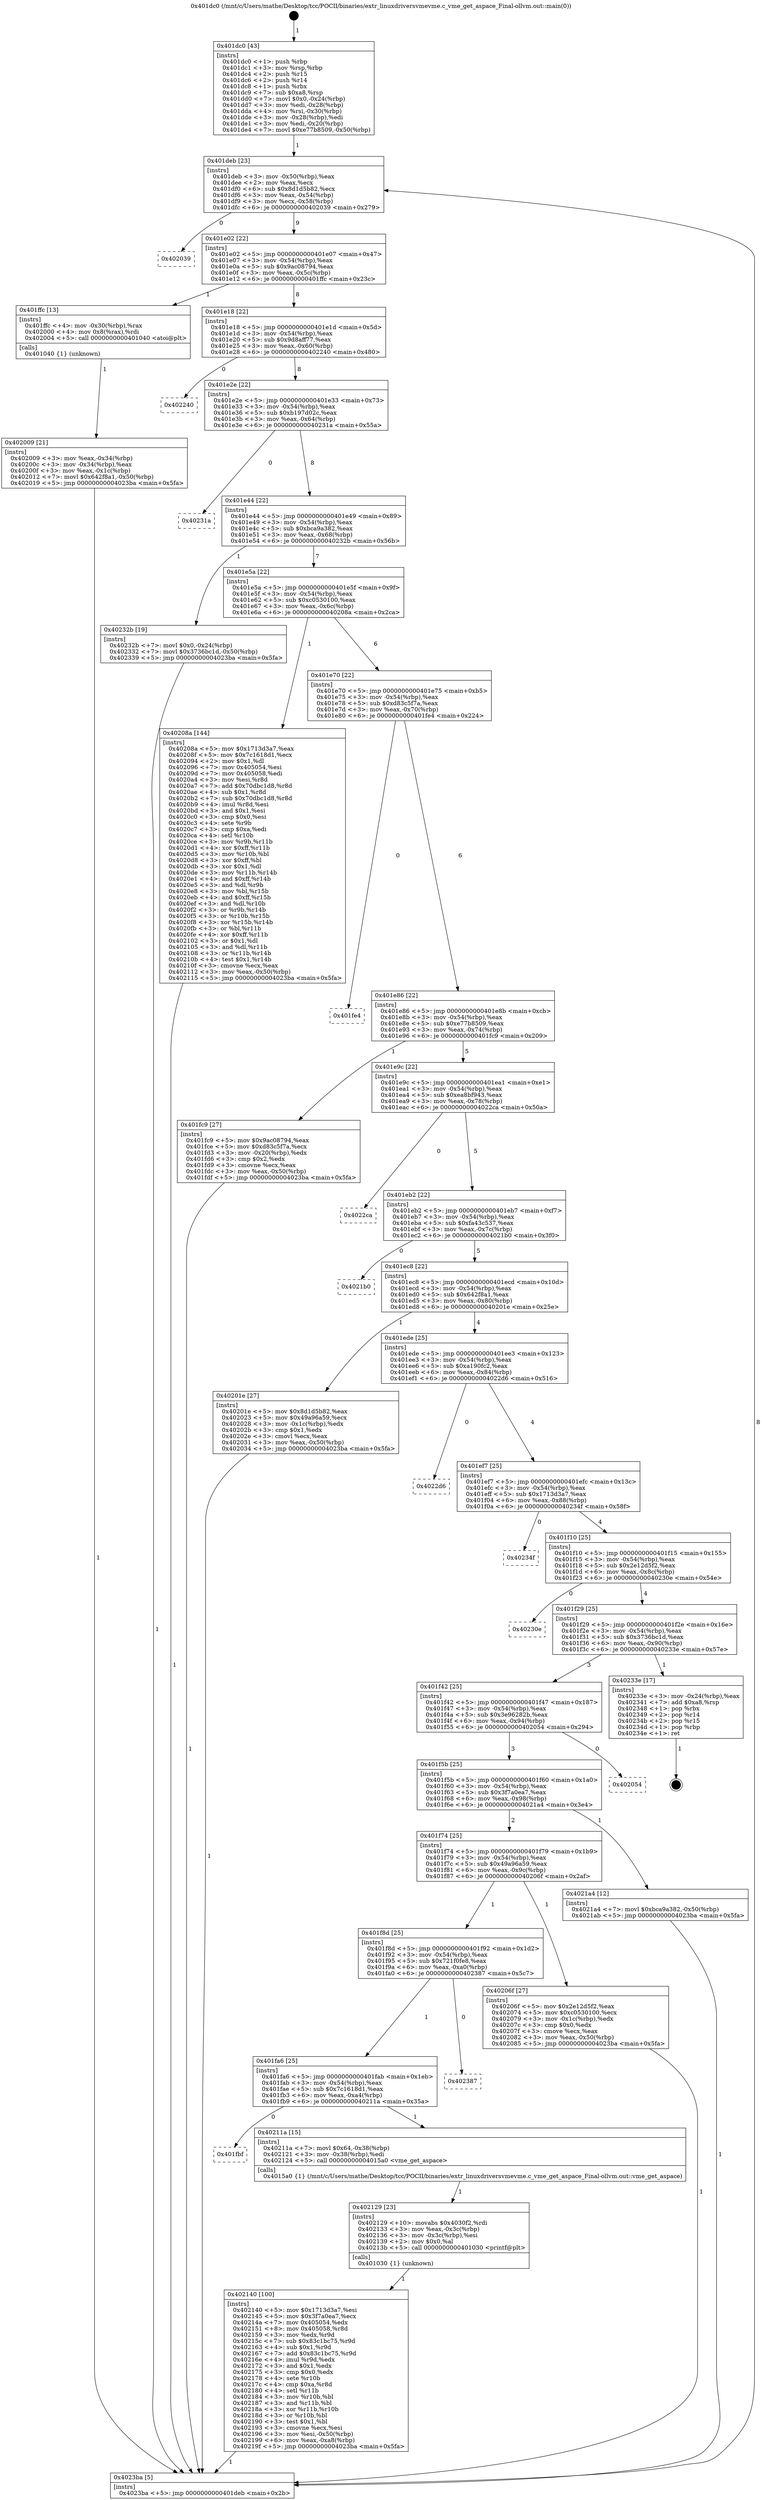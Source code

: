 digraph "0x401dc0" {
  label = "0x401dc0 (/mnt/c/Users/mathe/Desktop/tcc/POCII/binaries/extr_linuxdriversvmevme.c_vme_get_aspace_Final-ollvm.out::main(0))"
  labelloc = "t"
  node[shape=record]

  Entry [label="",width=0.3,height=0.3,shape=circle,fillcolor=black,style=filled]
  "0x401deb" [label="{
     0x401deb [23]\l
     | [instrs]\l
     &nbsp;&nbsp;0x401deb \<+3\>: mov -0x50(%rbp),%eax\l
     &nbsp;&nbsp;0x401dee \<+2\>: mov %eax,%ecx\l
     &nbsp;&nbsp;0x401df0 \<+6\>: sub $0x8d1d5b82,%ecx\l
     &nbsp;&nbsp;0x401df6 \<+3\>: mov %eax,-0x54(%rbp)\l
     &nbsp;&nbsp;0x401df9 \<+3\>: mov %ecx,-0x58(%rbp)\l
     &nbsp;&nbsp;0x401dfc \<+6\>: je 0000000000402039 \<main+0x279\>\l
  }"]
  "0x402039" [label="{
     0x402039\l
  }", style=dashed]
  "0x401e02" [label="{
     0x401e02 [22]\l
     | [instrs]\l
     &nbsp;&nbsp;0x401e02 \<+5\>: jmp 0000000000401e07 \<main+0x47\>\l
     &nbsp;&nbsp;0x401e07 \<+3\>: mov -0x54(%rbp),%eax\l
     &nbsp;&nbsp;0x401e0a \<+5\>: sub $0x9ac08794,%eax\l
     &nbsp;&nbsp;0x401e0f \<+3\>: mov %eax,-0x5c(%rbp)\l
     &nbsp;&nbsp;0x401e12 \<+6\>: je 0000000000401ffc \<main+0x23c\>\l
  }"]
  Exit [label="",width=0.3,height=0.3,shape=circle,fillcolor=black,style=filled,peripheries=2]
  "0x401ffc" [label="{
     0x401ffc [13]\l
     | [instrs]\l
     &nbsp;&nbsp;0x401ffc \<+4\>: mov -0x30(%rbp),%rax\l
     &nbsp;&nbsp;0x402000 \<+4\>: mov 0x8(%rax),%rdi\l
     &nbsp;&nbsp;0x402004 \<+5\>: call 0000000000401040 \<atoi@plt\>\l
     | [calls]\l
     &nbsp;&nbsp;0x401040 \{1\} (unknown)\l
  }"]
  "0x401e18" [label="{
     0x401e18 [22]\l
     | [instrs]\l
     &nbsp;&nbsp;0x401e18 \<+5\>: jmp 0000000000401e1d \<main+0x5d\>\l
     &nbsp;&nbsp;0x401e1d \<+3\>: mov -0x54(%rbp),%eax\l
     &nbsp;&nbsp;0x401e20 \<+5\>: sub $0x9d8aff77,%eax\l
     &nbsp;&nbsp;0x401e25 \<+3\>: mov %eax,-0x60(%rbp)\l
     &nbsp;&nbsp;0x401e28 \<+6\>: je 0000000000402240 \<main+0x480\>\l
  }"]
  "0x402140" [label="{
     0x402140 [100]\l
     | [instrs]\l
     &nbsp;&nbsp;0x402140 \<+5\>: mov $0x1713d3a7,%esi\l
     &nbsp;&nbsp;0x402145 \<+5\>: mov $0x3f7a0ea7,%ecx\l
     &nbsp;&nbsp;0x40214a \<+7\>: mov 0x405054,%edx\l
     &nbsp;&nbsp;0x402151 \<+8\>: mov 0x405058,%r8d\l
     &nbsp;&nbsp;0x402159 \<+3\>: mov %edx,%r9d\l
     &nbsp;&nbsp;0x40215c \<+7\>: sub $0x83c1bc75,%r9d\l
     &nbsp;&nbsp;0x402163 \<+4\>: sub $0x1,%r9d\l
     &nbsp;&nbsp;0x402167 \<+7\>: add $0x83c1bc75,%r9d\l
     &nbsp;&nbsp;0x40216e \<+4\>: imul %r9d,%edx\l
     &nbsp;&nbsp;0x402172 \<+3\>: and $0x1,%edx\l
     &nbsp;&nbsp;0x402175 \<+3\>: cmp $0x0,%edx\l
     &nbsp;&nbsp;0x402178 \<+4\>: sete %r10b\l
     &nbsp;&nbsp;0x40217c \<+4\>: cmp $0xa,%r8d\l
     &nbsp;&nbsp;0x402180 \<+4\>: setl %r11b\l
     &nbsp;&nbsp;0x402184 \<+3\>: mov %r10b,%bl\l
     &nbsp;&nbsp;0x402187 \<+3\>: and %r11b,%bl\l
     &nbsp;&nbsp;0x40218a \<+3\>: xor %r11b,%r10b\l
     &nbsp;&nbsp;0x40218d \<+3\>: or %r10b,%bl\l
     &nbsp;&nbsp;0x402190 \<+3\>: test $0x1,%bl\l
     &nbsp;&nbsp;0x402193 \<+3\>: cmovne %ecx,%esi\l
     &nbsp;&nbsp;0x402196 \<+3\>: mov %esi,-0x50(%rbp)\l
     &nbsp;&nbsp;0x402199 \<+6\>: mov %eax,-0xa8(%rbp)\l
     &nbsp;&nbsp;0x40219f \<+5\>: jmp 00000000004023ba \<main+0x5fa\>\l
  }"]
  "0x402240" [label="{
     0x402240\l
  }", style=dashed]
  "0x401e2e" [label="{
     0x401e2e [22]\l
     | [instrs]\l
     &nbsp;&nbsp;0x401e2e \<+5\>: jmp 0000000000401e33 \<main+0x73\>\l
     &nbsp;&nbsp;0x401e33 \<+3\>: mov -0x54(%rbp),%eax\l
     &nbsp;&nbsp;0x401e36 \<+5\>: sub $0xb197d02c,%eax\l
     &nbsp;&nbsp;0x401e3b \<+3\>: mov %eax,-0x64(%rbp)\l
     &nbsp;&nbsp;0x401e3e \<+6\>: je 000000000040231a \<main+0x55a\>\l
  }"]
  "0x402129" [label="{
     0x402129 [23]\l
     | [instrs]\l
     &nbsp;&nbsp;0x402129 \<+10\>: movabs $0x4030f2,%rdi\l
     &nbsp;&nbsp;0x402133 \<+3\>: mov %eax,-0x3c(%rbp)\l
     &nbsp;&nbsp;0x402136 \<+3\>: mov -0x3c(%rbp),%esi\l
     &nbsp;&nbsp;0x402139 \<+2\>: mov $0x0,%al\l
     &nbsp;&nbsp;0x40213b \<+5\>: call 0000000000401030 \<printf@plt\>\l
     | [calls]\l
     &nbsp;&nbsp;0x401030 \{1\} (unknown)\l
  }"]
  "0x40231a" [label="{
     0x40231a\l
  }", style=dashed]
  "0x401e44" [label="{
     0x401e44 [22]\l
     | [instrs]\l
     &nbsp;&nbsp;0x401e44 \<+5\>: jmp 0000000000401e49 \<main+0x89\>\l
     &nbsp;&nbsp;0x401e49 \<+3\>: mov -0x54(%rbp),%eax\l
     &nbsp;&nbsp;0x401e4c \<+5\>: sub $0xbca9a382,%eax\l
     &nbsp;&nbsp;0x401e51 \<+3\>: mov %eax,-0x68(%rbp)\l
     &nbsp;&nbsp;0x401e54 \<+6\>: je 000000000040232b \<main+0x56b\>\l
  }"]
  "0x401fbf" [label="{
     0x401fbf\l
  }", style=dashed]
  "0x40232b" [label="{
     0x40232b [19]\l
     | [instrs]\l
     &nbsp;&nbsp;0x40232b \<+7\>: movl $0x0,-0x24(%rbp)\l
     &nbsp;&nbsp;0x402332 \<+7\>: movl $0x3736bc1d,-0x50(%rbp)\l
     &nbsp;&nbsp;0x402339 \<+5\>: jmp 00000000004023ba \<main+0x5fa\>\l
  }"]
  "0x401e5a" [label="{
     0x401e5a [22]\l
     | [instrs]\l
     &nbsp;&nbsp;0x401e5a \<+5\>: jmp 0000000000401e5f \<main+0x9f\>\l
     &nbsp;&nbsp;0x401e5f \<+3\>: mov -0x54(%rbp),%eax\l
     &nbsp;&nbsp;0x401e62 \<+5\>: sub $0xc0530100,%eax\l
     &nbsp;&nbsp;0x401e67 \<+3\>: mov %eax,-0x6c(%rbp)\l
     &nbsp;&nbsp;0x401e6a \<+6\>: je 000000000040208a \<main+0x2ca\>\l
  }"]
  "0x40211a" [label="{
     0x40211a [15]\l
     | [instrs]\l
     &nbsp;&nbsp;0x40211a \<+7\>: movl $0x64,-0x38(%rbp)\l
     &nbsp;&nbsp;0x402121 \<+3\>: mov -0x38(%rbp),%edi\l
     &nbsp;&nbsp;0x402124 \<+5\>: call 00000000004015a0 \<vme_get_aspace\>\l
     | [calls]\l
     &nbsp;&nbsp;0x4015a0 \{1\} (/mnt/c/Users/mathe/Desktop/tcc/POCII/binaries/extr_linuxdriversvmevme.c_vme_get_aspace_Final-ollvm.out::vme_get_aspace)\l
  }"]
  "0x40208a" [label="{
     0x40208a [144]\l
     | [instrs]\l
     &nbsp;&nbsp;0x40208a \<+5\>: mov $0x1713d3a7,%eax\l
     &nbsp;&nbsp;0x40208f \<+5\>: mov $0x7c1618d1,%ecx\l
     &nbsp;&nbsp;0x402094 \<+2\>: mov $0x1,%dl\l
     &nbsp;&nbsp;0x402096 \<+7\>: mov 0x405054,%esi\l
     &nbsp;&nbsp;0x40209d \<+7\>: mov 0x405058,%edi\l
     &nbsp;&nbsp;0x4020a4 \<+3\>: mov %esi,%r8d\l
     &nbsp;&nbsp;0x4020a7 \<+7\>: add $0x70dbc1d8,%r8d\l
     &nbsp;&nbsp;0x4020ae \<+4\>: sub $0x1,%r8d\l
     &nbsp;&nbsp;0x4020b2 \<+7\>: sub $0x70dbc1d8,%r8d\l
     &nbsp;&nbsp;0x4020b9 \<+4\>: imul %r8d,%esi\l
     &nbsp;&nbsp;0x4020bd \<+3\>: and $0x1,%esi\l
     &nbsp;&nbsp;0x4020c0 \<+3\>: cmp $0x0,%esi\l
     &nbsp;&nbsp;0x4020c3 \<+4\>: sete %r9b\l
     &nbsp;&nbsp;0x4020c7 \<+3\>: cmp $0xa,%edi\l
     &nbsp;&nbsp;0x4020ca \<+4\>: setl %r10b\l
     &nbsp;&nbsp;0x4020ce \<+3\>: mov %r9b,%r11b\l
     &nbsp;&nbsp;0x4020d1 \<+4\>: xor $0xff,%r11b\l
     &nbsp;&nbsp;0x4020d5 \<+3\>: mov %r10b,%bl\l
     &nbsp;&nbsp;0x4020d8 \<+3\>: xor $0xff,%bl\l
     &nbsp;&nbsp;0x4020db \<+3\>: xor $0x1,%dl\l
     &nbsp;&nbsp;0x4020de \<+3\>: mov %r11b,%r14b\l
     &nbsp;&nbsp;0x4020e1 \<+4\>: and $0xff,%r14b\l
     &nbsp;&nbsp;0x4020e5 \<+3\>: and %dl,%r9b\l
     &nbsp;&nbsp;0x4020e8 \<+3\>: mov %bl,%r15b\l
     &nbsp;&nbsp;0x4020eb \<+4\>: and $0xff,%r15b\l
     &nbsp;&nbsp;0x4020ef \<+3\>: and %dl,%r10b\l
     &nbsp;&nbsp;0x4020f2 \<+3\>: or %r9b,%r14b\l
     &nbsp;&nbsp;0x4020f5 \<+3\>: or %r10b,%r15b\l
     &nbsp;&nbsp;0x4020f8 \<+3\>: xor %r15b,%r14b\l
     &nbsp;&nbsp;0x4020fb \<+3\>: or %bl,%r11b\l
     &nbsp;&nbsp;0x4020fe \<+4\>: xor $0xff,%r11b\l
     &nbsp;&nbsp;0x402102 \<+3\>: or $0x1,%dl\l
     &nbsp;&nbsp;0x402105 \<+3\>: and %dl,%r11b\l
     &nbsp;&nbsp;0x402108 \<+3\>: or %r11b,%r14b\l
     &nbsp;&nbsp;0x40210b \<+4\>: test $0x1,%r14b\l
     &nbsp;&nbsp;0x40210f \<+3\>: cmovne %ecx,%eax\l
     &nbsp;&nbsp;0x402112 \<+3\>: mov %eax,-0x50(%rbp)\l
     &nbsp;&nbsp;0x402115 \<+5\>: jmp 00000000004023ba \<main+0x5fa\>\l
  }"]
  "0x401e70" [label="{
     0x401e70 [22]\l
     | [instrs]\l
     &nbsp;&nbsp;0x401e70 \<+5\>: jmp 0000000000401e75 \<main+0xb5\>\l
     &nbsp;&nbsp;0x401e75 \<+3\>: mov -0x54(%rbp),%eax\l
     &nbsp;&nbsp;0x401e78 \<+5\>: sub $0xd83c5f7a,%eax\l
     &nbsp;&nbsp;0x401e7d \<+3\>: mov %eax,-0x70(%rbp)\l
     &nbsp;&nbsp;0x401e80 \<+6\>: je 0000000000401fe4 \<main+0x224\>\l
  }"]
  "0x401fa6" [label="{
     0x401fa6 [25]\l
     | [instrs]\l
     &nbsp;&nbsp;0x401fa6 \<+5\>: jmp 0000000000401fab \<main+0x1eb\>\l
     &nbsp;&nbsp;0x401fab \<+3\>: mov -0x54(%rbp),%eax\l
     &nbsp;&nbsp;0x401fae \<+5\>: sub $0x7c1618d1,%eax\l
     &nbsp;&nbsp;0x401fb3 \<+6\>: mov %eax,-0xa4(%rbp)\l
     &nbsp;&nbsp;0x401fb9 \<+6\>: je 000000000040211a \<main+0x35a\>\l
  }"]
  "0x401fe4" [label="{
     0x401fe4\l
  }", style=dashed]
  "0x401e86" [label="{
     0x401e86 [22]\l
     | [instrs]\l
     &nbsp;&nbsp;0x401e86 \<+5\>: jmp 0000000000401e8b \<main+0xcb\>\l
     &nbsp;&nbsp;0x401e8b \<+3\>: mov -0x54(%rbp),%eax\l
     &nbsp;&nbsp;0x401e8e \<+5\>: sub $0xe77b8509,%eax\l
     &nbsp;&nbsp;0x401e93 \<+3\>: mov %eax,-0x74(%rbp)\l
     &nbsp;&nbsp;0x401e96 \<+6\>: je 0000000000401fc9 \<main+0x209\>\l
  }"]
  "0x402387" [label="{
     0x402387\l
  }", style=dashed]
  "0x401fc9" [label="{
     0x401fc9 [27]\l
     | [instrs]\l
     &nbsp;&nbsp;0x401fc9 \<+5\>: mov $0x9ac08794,%eax\l
     &nbsp;&nbsp;0x401fce \<+5\>: mov $0xd83c5f7a,%ecx\l
     &nbsp;&nbsp;0x401fd3 \<+3\>: mov -0x20(%rbp),%edx\l
     &nbsp;&nbsp;0x401fd6 \<+3\>: cmp $0x2,%edx\l
     &nbsp;&nbsp;0x401fd9 \<+3\>: cmovne %ecx,%eax\l
     &nbsp;&nbsp;0x401fdc \<+3\>: mov %eax,-0x50(%rbp)\l
     &nbsp;&nbsp;0x401fdf \<+5\>: jmp 00000000004023ba \<main+0x5fa\>\l
  }"]
  "0x401e9c" [label="{
     0x401e9c [22]\l
     | [instrs]\l
     &nbsp;&nbsp;0x401e9c \<+5\>: jmp 0000000000401ea1 \<main+0xe1\>\l
     &nbsp;&nbsp;0x401ea1 \<+3\>: mov -0x54(%rbp),%eax\l
     &nbsp;&nbsp;0x401ea4 \<+5\>: sub $0xea8bf943,%eax\l
     &nbsp;&nbsp;0x401ea9 \<+3\>: mov %eax,-0x78(%rbp)\l
     &nbsp;&nbsp;0x401eac \<+6\>: je 00000000004022ca \<main+0x50a\>\l
  }"]
  "0x4023ba" [label="{
     0x4023ba [5]\l
     | [instrs]\l
     &nbsp;&nbsp;0x4023ba \<+5\>: jmp 0000000000401deb \<main+0x2b\>\l
  }"]
  "0x401dc0" [label="{
     0x401dc0 [43]\l
     | [instrs]\l
     &nbsp;&nbsp;0x401dc0 \<+1\>: push %rbp\l
     &nbsp;&nbsp;0x401dc1 \<+3\>: mov %rsp,%rbp\l
     &nbsp;&nbsp;0x401dc4 \<+2\>: push %r15\l
     &nbsp;&nbsp;0x401dc6 \<+2\>: push %r14\l
     &nbsp;&nbsp;0x401dc8 \<+1\>: push %rbx\l
     &nbsp;&nbsp;0x401dc9 \<+7\>: sub $0xa8,%rsp\l
     &nbsp;&nbsp;0x401dd0 \<+7\>: movl $0x0,-0x24(%rbp)\l
     &nbsp;&nbsp;0x401dd7 \<+3\>: mov %edi,-0x28(%rbp)\l
     &nbsp;&nbsp;0x401dda \<+4\>: mov %rsi,-0x30(%rbp)\l
     &nbsp;&nbsp;0x401dde \<+3\>: mov -0x28(%rbp),%edi\l
     &nbsp;&nbsp;0x401de1 \<+3\>: mov %edi,-0x20(%rbp)\l
     &nbsp;&nbsp;0x401de4 \<+7\>: movl $0xe77b8509,-0x50(%rbp)\l
  }"]
  "0x402009" [label="{
     0x402009 [21]\l
     | [instrs]\l
     &nbsp;&nbsp;0x402009 \<+3\>: mov %eax,-0x34(%rbp)\l
     &nbsp;&nbsp;0x40200c \<+3\>: mov -0x34(%rbp),%eax\l
     &nbsp;&nbsp;0x40200f \<+3\>: mov %eax,-0x1c(%rbp)\l
     &nbsp;&nbsp;0x402012 \<+7\>: movl $0x642f8a1,-0x50(%rbp)\l
     &nbsp;&nbsp;0x402019 \<+5\>: jmp 00000000004023ba \<main+0x5fa\>\l
  }"]
  "0x401f8d" [label="{
     0x401f8d [25]\l
     | [instrs]\l
     &nbsp;&nbsp;0x401f8d \<+5\>: jmp 0000000000401f92 \<main+0x1d2\>\l
     &nbsp;&nbsp;0x401f92 \<+3\>: mov -0x54(%rbp),%eax\l
     &nbsp;&nbsp;0x401f95 \<+5\>: sub $0x721f0fe8,%eax\l
     &nbsp;&nbsp;0x401f9a \<+6\>: mov %eax,-0xa0(%rbp)\l
     &nbsp;&nbsp;0x401fa0 \<+6\>: je 0000000000402387 \<main+0x5c7\>\l
  }"]
  "0x4022ca" [label="{
     0x4022ca\l
  }", style=dashed]
  "0x401eb2" [label="{
     0x401eb2 [22]\l
     | [instrs]\l
     &nbsp;&nbsp;0x401eb2 \<+5\>: jmp 0000000000401eb7 \<main+0xf7\>\l
     &nbsp;&nbsp;0x401eb7 \<+3\>: mov -0x54(%rbp),%eax\l
     &nbsp;&nbsp;0x401eba \<+5\>: sub $0xfa43c537,%eax\l
     &nbsp;&nbsp;0x401ebf \<+3\>: mov %eax,-0x7c(%rbp)\l
     &nbsp;&nbsp;0x401ec2 \<+6\>: je 00000000004021b0 \<main+0x3f0\>\l
  }"]
  "0x40206f" [label="{
     0x40206f [27]\l
     | [instrs]\l
     &nbsp;&nbsp;0x40206f \<+5\>: mov $0x2e12d5f2,%eax\l
     &nbsp;&nbsp;0x402074 \<+5\>: mov $0xc0530100,%ecx\l
     &nbsp;&nbsp;0x402079 \<+3\>: mov -0x1c(%rbp),%edx\l
     &nbsp;&nbsp;0x40207c \<+3\>: cmp $0x0,%edx\l
     &nbsp;&nbsp;0x40207f \<+3\>: cmove %ecx,%eax\l
     &nbsp;&nbsp;0x402082 \<+3\>: mov %eax,-0x50(%rbp)\l
     &nbsp;&nbsp;0x402085 \<+5\>: jmp 00000000004023ba \<main+0x5fa\>\l
  }"]
  "0x4021b0" [label="{
     0x4021b0\l
  }", style=dashed]
  "0x401ec8" [label="{
     0x401ec8 [22]\l
     | [instrs]\l
     &nbsp;&nbsp;0x401ec8 \<+5\>: jmp 0000000000401ecd \<main+0x10d\>\l
     &nbsp;&nbsp;0x401ecd \<+3\>: mov -0x54(%rbp),%eax\l
     &nbsp;&nbsp;0x401ed0 \<+5\>: sub $0x642f8a1,%eax\l
     &nbsp;&nbsp;0x401ed5 \<+3\>: mov %eax,-0x80(%rbp)\l
     &nbsp;&nbsp;0x401ed8 \<+6\>: je 000000000040201e \<main+0x25e\>\l
  }"]
  "0x401f74" [label="{
     0x401f74 [25]\l
     | [instrs]\l
     &nbsp;&nbsp;0x401f74 \<+5\>: jmp 0000000000401f79 \<main+0x1b9\>\l
     &nbsp;&nbsp;0x401f79 \<+3\>: mov -0x54(%rbp),%eax\l
     &nbsp;&nbsp;0x401f7c \<+5\>: sub $0x49a96a59,%eax\l
     &nbsp;&nbsp;0x401f81 \<+6\>: mov %eax,-0x9c(%rbp)\l
     &nbsp;&nbsp;0x401f87 \<+6\>: je 000000000040206f \<main+0x2af\>\l
  }"]
  "0x40201e" [label="{
     0x40201e [27]\l
     | [instrs]\l
     &nbsp;&nbsp;0x40201e \<+5\>: mov $0x8d1d5b82,%eax\l
     &nbsp;&nbsp;0x402023 \<+5\>: mov $0x49a96a59,%ecx\l
     &nbsp;&nbsp;0x402028 \<+3\>: mov -0x1c(%rbp),%edx\l
     &nbsp;&nbsp;0x40202b \<+3\>: cmp $0x1,%edx\l
     &nbsp;&nbsp;0x40202e \<+3\>: cmovl %ecx,%eax\l
     &nbsp;&nbsp;0x402031 \<+3\>: mov %eax,-0x50(%rbp)\l
     &nbsp;&nbsp;0x402034 \<+5\>: jmp 00000000004023ba \<main+0x5fa\>\l
  }"]
  "0x401ede" [label="{
     0x401ede [25]\l
     | [instrs]\l
     &nbsp;&nbsp;0x401ede \<+5\>: jmp 0000000000401ee3 \<main+0x123\>\l
     &nbsp;&nbsp;0x401ee3 \<+3\>: mov -0x54(%rbp),%eax\l
     &nbsp;&nbsp;0x401ee6 \<+5\>: sub $0xa190fc2,%eax\l
     &nbsp;&nbsp;0x401eeb \<+6\>: mov %eax,-0x84(%rbp)\l
     &nbsp;&nbsp;0x401ef1 \<+6\>: je 00000000004022d6 \<main+0x516\>\l
  }"]
  "0x4021a4" [label="{
     0x4021a4 [12]\l
     | [instrs]\l
     &nbsp;&nbsp;0x4021a4 \<+7\>: movl $0xbca9a382,-0x50(%rbp)\l
     &nbsp;&nbsp;0x4021ab \<+5\>: jmp 00000000004023ba \<main+0x5fa\>\l
  }"]
  "0x4022d6" [label="{
     0x4022d6\l
  }", style=dashed]
  "0x401ef7" [label="{
     0x401ef7 [25]\l
     | [instrs]\l
     &nbsp;&nbsp;0x401ef7 \<+5\>: jmp 0000000000401efc \<main+0x13c\>\l
     &nbsp;&nbsp;0x401efc \<+3\>: mov -0x54(%rbp),%eax\l
     &nbsp;&nbsp;0x401eff \<+5\>: sub $0x1713d3a7,%eax\l
     &nbsp;&nbsp;0x401f04 \<+6\>: mov %eax,-0x88(%rbp)\l
     &nbsp;&nbsp;0x401f0a \<+6\>: je 000000000040234f \<main+0x58f\>\l
  }"]
  "0x401f5b" [label="{
     0x401f5b [25]\l
     | [instrs]\l
     &nbsp;&nbsp;0x401f5b \<+5\>: jmp 0000000000401f60 \<main+0x1a0\>\l
     &nbsp;&nbsp;0x401f60 \<+3\>: mov -0x54(%rbp),%eax\l
     &nbsp;&nbsp;0x401f63 \<+5\>: sub $0x3f7a0ea7,%eax\l
     &nbsp;&nbsp;0x401f68 \<+6\>: mov %eax,-0x98(%rbp)\l
     &nbsp;&nbsp;0x401f6e \<+6\>: je 00000000004021a4 \<main+0x3e4\>\l
  }"]
  "0x40234f" [label="{
     0x40234f\l
  }", style=dashed]
  "0x401f10" [label="{
     0x401f10 [25]\l
     | [instrs]\l
     &nbsp;&nbsp;0x401f10 \<+5\>: jmp 0000000000401f15 \<main+0x155\>\l
     &nbsp;&nbsp;0x401f15 \<+3\>: mov -0x54(%rbp),%eax\l
     &nbsp;&nbsp;0x401f18 \<+5\>: sub $0x2e12d5f2,%eax\l
     &nbsp;&nbsp;0x401f1d \<+6\>: mov %eax,-0x8c(%rbp)\l
     &nbsp;&nbsp;0x401f23 \<+6\>: je 000000000040230e \<main+0x54e\>\l
  }"]
  "0x402054" [label="{
     0x402054\l
  }", style=dashed]
  "0x40230e" [label="{
     0x40230e\l
  }", style=dashed]
  "0x401f29" [label="{
     0x401f29 [25]\l
     | [instrs]\l
     &nbsp;&nbsp;0x401f29 \<+5\>: jmp 0000000000401f2e \<main+0x16e\>\l
     &nbsp;&nbsp;0x401f2e \<+3\>: mov -0x54(%rbp),%eax\l
     &nbsp;&nbsp;0x401f31 \<+5\>: sub $0x3736bc1d,%eax\l
     &nbsp;&nbsp;0x401f36 \<+6\>: mov %eax,-0x90(%rbp)\l
     &nbsp;&nbsp;0x401f3c \<+6\>: je 000000000040233e \<main+0x57e\>\l
  }"]
  "0x401f42" [label="{
     0x401f42 [25]\l
     | [instrs]\l
     &nbsp;&nbsp;0x401f42 \<+5\>: jmp 0000000000401f47 \<main+0x187\>\l
     &nbsp;&nbsp;0x401f47 \<+3\>: mov -0x54(%rbp),%eax\l
     &nbsp;&nbsp;0x401f4a \<+5\>: sub $0x3e96282b,%eax\l
     &nbsp;&nbsp;0x401f4f \<+6\>: mov %eax,-0x94(%rbp)\l
     &nbsp;&nbsp;0x401f55 \<+6\>: je 0000000000402054 \<main+0x294\>\l
  }"]
  "0x40233e" [label="{
     0x40233e [17]\l
     | [instrs]\l
     &nbsp;&nbsp;0x40233e \<+3\>: mov -0x24(%rbp),%eax\l
     &nbsp;&nbsp;0x402341 \<+7\>: add $0xa8,%rsp\l
     &nbsp;&nbsp;0x402348 \<+1\>: pop %rbx\l
     &nbsp;&nbsp;0x402349 \<+2\>: pop %r14\l
     &nbsp;&nbsp;0x40234b \<+2\>: pop %r15\l
     &nbsp;&nbsp;0x40234d \<+1\>: pop %rbp\l
     &nbsp;&nbsp;0x40234e \<+1\>: ret\l
  }"]
  Entry -> "0x401dc0" [label=" 1"]
  "0x401deb" -> "0x402039" [label=" 0"]
  "0x401deb" -> "0x401e02" [label=" 9"]
  "0x40233e" -> Exit [label=" 1"]
  "0x401e02" -> "0x401ffc" [label=" 1"]
  "0x401e02" -> "0x401e18" [label=" 8"]
  "0x40232b" -> "0x4023ba" [label=" 1"]
  "0x401e18" -> "0x402240" [label=" 0"]
  "0x401e18" -> "0x401e2e" [label=" 8"]
  "0x4021a4" -> "0x4023ba" [label=" 1"]
  "0x401e2e" -> "0x40231a" [label=" 0"]
  "0x401e2e" -> "0x401e44" [label=" 8"]
  "0x402140" -> "0x4023ba" [label=" 1"]
  "0x401e44" -> "0x40232b" [label=" 1"]
  "0x401e44" -> "0x401e5a" [label=" 7"]
  "0x402129" -> "0x402140" [label=" 1"]
  "0x401e5a" -> "0x40208a" [label=" 1"]
  "0x401e5a" -> "0x401e70" [label=" 6"]
  "0x40211a" -> "0x402129" [label=" 1"]
  "0x401e70" -> "0x401fe4" [label=" 0"]
  "0x401e70" -> "0x401e86" [label=" 6"]
  "0x401fa6" -> "0x40211a" [label=" 1"]
  "0x401e86" -> "0x401fc9" [label=" 1"]
  "0x401e86" -> "0x401e9c" [label=" 5"]
  "0x401fc9" -> "0x4023ba" [label=" 1"]
  "0x401dc0" -> "0x401deb" [label=" 1"]
  "0x4023ba" -> "0x401deb" [label=" 8"]
  "0x401ffc" -> "0x402009" [label=" 1"]
  "0x402009" -> "0x4023ba" [label=" 1"]
  "0x401fa6" -> "0x401fbf" [label=" 0"]
  "0x401e9c" -> "0x4022ca" [label=" 0"]
  "0x401e9c" -> "0x401eb2" [label=" 5"]
  "0x401f8d" -> "0x402387" [label=" 0"]
  "0x401eb2" -> "0x4021b0" [label=" 0"]
  "0x401eb2" -> "0x401ec8" [label=" 5"]
  "0x401f8d" -> "0x401fa6" [label=" 1"]
  "0x401ec8" -> "0x40201e" [label=" 1"]
  "0x401ec8" -> "0x401ede" [label=" 4"]
  "0x40201e" -> "0x4023ba" [label=" 1"]
  "0x40206f" -> "0x4023ba" [label=" 1"]
  "0x401ede" -> "0x4022d6" [label=" 0"]
  "0x401ede" -> "0x401ef7" [label=" 4"]
  "0x401f74" -> "0x401f8d" [label=" 1"]
  "0x401ef7" -> "0x40234f" [label=" 0"]
  "0x401ef7" -> "0x401f10" [label=" 4"]
  "0x40208a" -> "0x4023ba" [label=" 1"]
  "0x401f10" -> "0x40230e" [label=" 0"]
  "0x401f10" -> "0x401f29" [label=" 4"]
  "0x401f5b" -> "0x401f74" [label=" 2"]
  "0x401f29" -> "0x40233e" [label=" 1"]
  "0x401f29" -> "0x401f42" [label=" 3"]
  "0x401f5b" -> "0x4021a4" [label=" 1"]
  "0x401f42" -> "0x402054" [label=" 0"]
  "0x401f42" -> "0x401f5b" [label=" 3"]
  "0x401f74" -> "0x40206f" [label=" 1"]
}

